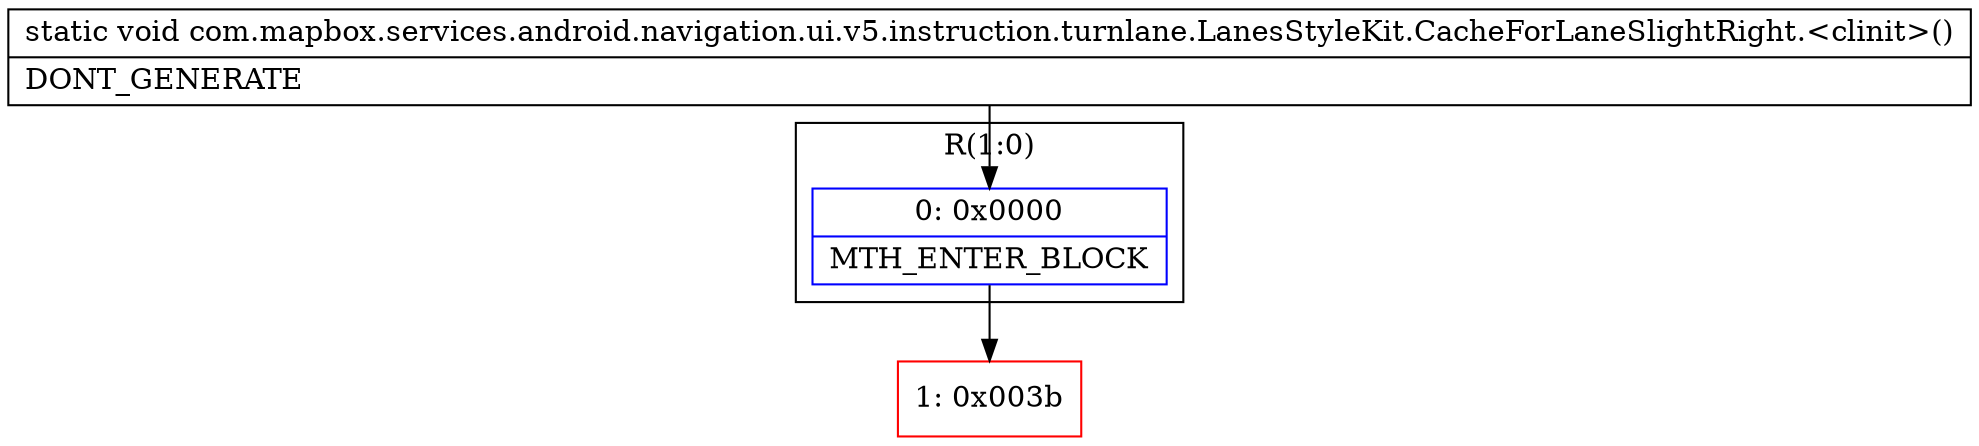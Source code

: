 digraph "CFG forcom.mapbox.services.android.navigation.ui.v5.instruction.turnlane.LanesStyleKit.CacheForLaneSlightRight.\<clinit\>()V" {
subgraph cluster_Region_129858067 {
label = "R(1:0)";
node [shape=record,color=blue];
Node_0 [shape=record,label="{0\:\ 0x0000|MTH_ENTER_BLOCK\l}"];
}
Node_1 [shape=record,color=red,label="{1\:\ 0x003b}"];
MethodNode[shape=record,label="{static void com.mapbox.services.android.navigation.ui.v5.instruction.turnlane.LanesStyleKit.CacheForLaneSlightRight.\<clinit\>()  | DONT_GENERATE\l}"];
MethodNode -> Node_0;
Node_0 -> Node_1;
}

